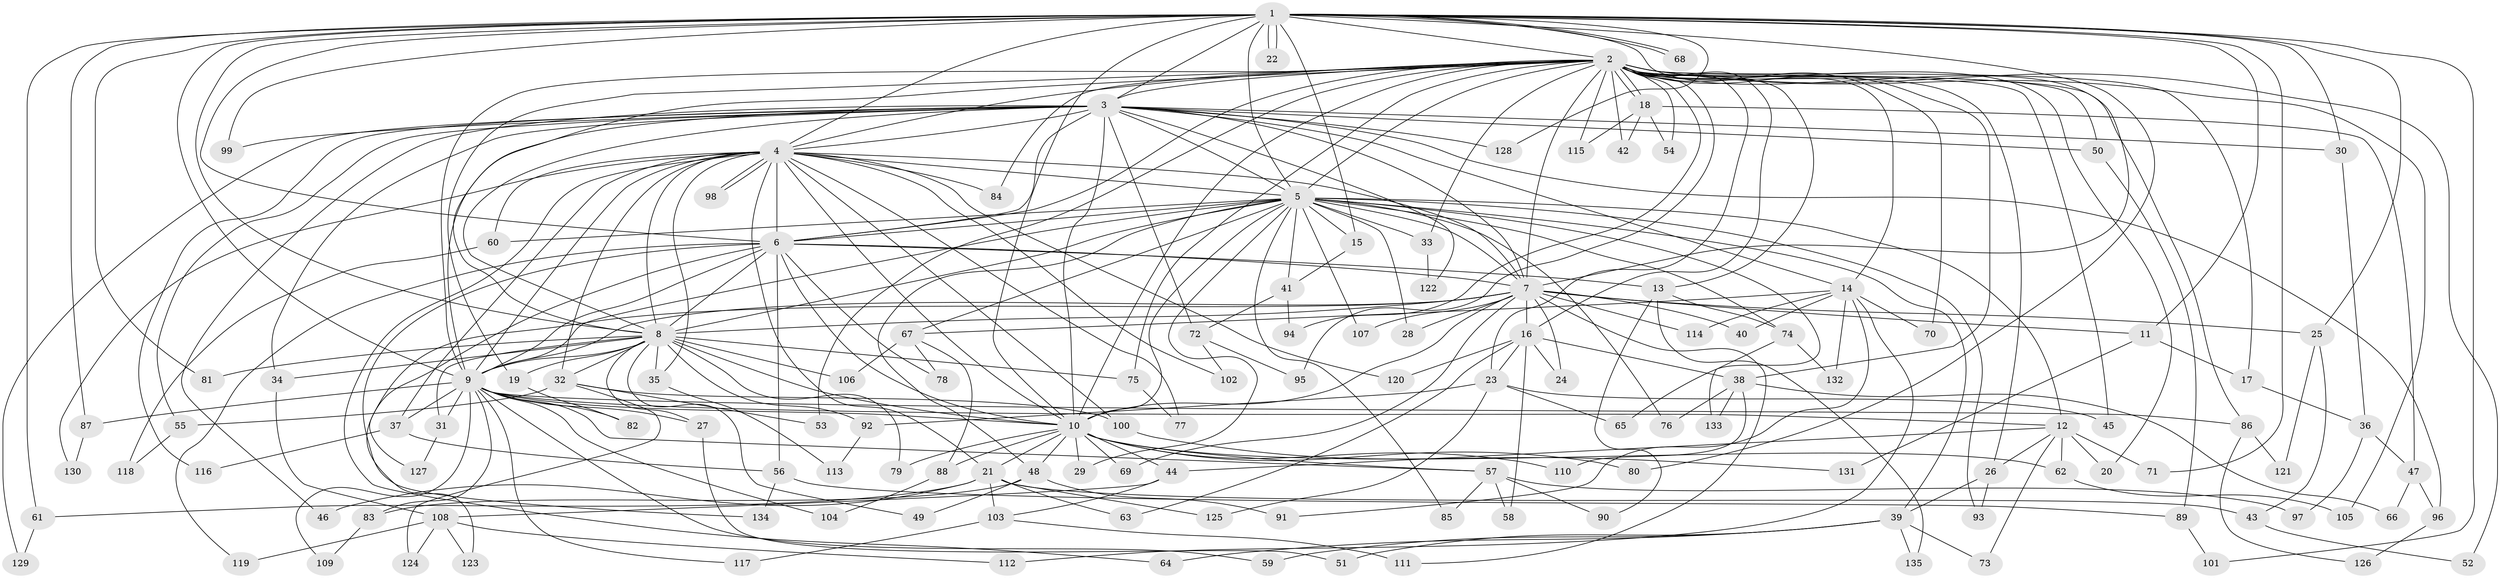 // Generated by graph-tools (version 1.1) at 2025/11/02/27/25 16:11:04]
// undirected, 135 vertices, 295 edges
graph export_dot {
graph [start="1"]
  node [color=gray90,style=filled];
  1;
  2;
  3;
  4;
  5;
  6;
  7;
  8;
  9;
  10;
  11;
  12;
  13;
  14;
  15;
  16;
  17;
  18;
  19;
  20;
  21;
  22;
  23;
  24;
  25;
  26;
  27;
  28;
  29;
  30;
  31;
  32;
  33;
  34;
  35;
  36;
  37;
  38;
  39;
  40;
  41;
  42;
  43;
  44;
  45;
  46;
  47;
  48;
  49;
  50;
  51;
  52;
  53;
  54;
  55;
  56;
  57;
  58;
  59;
  60;
  61;
  62;
  63;
  64;
  65;
  66;
  67;
  68;
  69;
  70;
  71;
  72;
  73;
  74;
  75;
  76;
  77;
  78;
  79;
  80;
  81;
  82;
  83;
  84;
  85;
  86;
  87;
  88;
  89;
  90;
  91;
  92;
  93;
  94;
  95;
  96;
  97;
  98;
  99;
  100;
  101;
  102;
  103;
  104;
  105;
  106;
  107;
  108;
  109;
  110;
  111;
  112;
  113;
  114;
  115;
  116;
  117;
  118;
  119;
  120;
  121;
  122;
  123;
  124;
  125;
  126;
  127;
  128;
  129;
  130;
  131;
  132;
  133;
  134;
  135;
  1 -- 2;
  1 -- 3;
  1 -- 4;
  1 -- 5;
  1 -- 6;
  1 -- 7;
  1 -- 8;
  1 -- 9;
  1 -- 10;
  1 -- 11;
  1 -- 15;
  1 -- 22;
  1 -- 22;
  1 -- 25;
  1 -- 30;
  1 -- 61;
  1 -- 68;
  1 -- 68;
  1 -- 71;
  1 -- 80;
  1 -- 81;
  1 -- 87;
  1 -- 99;
  1 -- 101;
  1 -- 128;
  2 -- 3;
  2 -- 4;
  2 -- 5;
  2 -- 6;
  2 -- 7;
  2 -- 8;
  2 -- 9;
  2 -- 10;
  2 -- 13;
  2 -- 14;
  2 -- 16;
  2 -- 17;
  2 -- 18;
  2 -- 18;
  2 -- 19;
  2 -- 20;
  2 -- 23;
  2 -- 26;
  2 -- 33;
  2 -- 38;
  2 -- 42;
  2 -- 45;
  2 -- 50;
  2 -- 52;
  2 -- 53;
  2 -- 54;
  2 -- 70;
  2 -- 75;
  2 -- 84;
  2 -- 86;
  2 -- 94;
  2 -- 95;
  2 -- 105;
  2 -- 115;
  3 -- 4;
  3 -- 5;
  3 -- 6;
  3 -- 7;
  3 -- 8;
  3 -- 9;
  3 -- 10;
  3 -- 14;
  3 -- 30;
  3 -- 34;
  3 -- 46;
  3 -- 50;
  3 -- 55;
  3 -- 72;
  3 -- 96;
  3 -- 99;
  3 -- 116;
  3 -- 122;
  3 -- 128;
  3 -- 129;
  4 -- 5;
  4 -- 6;
  4 -- 7;
  4 -- 8;
  4 -- 9;
  4 -- 10;
  4 -- 21;
  4 -- 32;
  4 -- 35;
  4 -- 37;
  4 -- 60;
  4 -- 64;
  4 -- 77;
  4 -- 84;
  4 -- 98;
  4 -- 98;
  4 -- 100;
  4 -- 102;
  4 -- 120;
  4 -- 130;
  5 -- 6;
  5 -- 7;
  5 -- 8;
  5 -- 9;
  5 -- 10;
  5 -- 12;
  5 -- 15;
  5 -- 28;
  5 -- 29;
  5 -- 33;
  5 -- 39;
  5 -- 41;
  5 -- 48;
  5 -- 60;
  5 -- 65;
  5 -- 67;
  5 -- 74;
  5 -- 76;
  5 -- 85;
  5 -- 93;
  5 -- 107;
  6 -- 7;
  6 -- 8;
  6 -- 9;
  6 -- 10;
  6 -- 13;
  6 -- 56;
  6 -- 78;
  6 -- 119;
  6 -- 127;
  6 -- 134;
  7 -- 8;
  7 -- 9;
  7 -- 10;
  7 -- 11;
  7 -- 16;
  7 -- 24;
  7 -- 25;
  7 -- 28;
  7 -- 40;
  7 -- 69;
  7 -- 107;
  7 -- 111;
  7 -- 114;
  7 -- 123;
  8 -- 9;
  8 -- 10;
  8 -- 19;
  8 -- 27;
  8 -- 31;
  8 -- 32;
  8 -- 34;
  8 -- 35;
  8 -- 49;
  8 -- 75;
  8 -- 79;
  8 -- 81;
  8 -- 92;
  8 -- 106;
  9 -- 10;
  9 -- 12;
  9 -- 27;
  9 -- 31;
  9 -- 37;
  9 -- 57;
  9 -- 59;
  9 -- 82;
  9 -- 83;
  9 -- 86;
  9 -- 87;
  9 -- 104;
  9 -- 109;
  9 -- 117;
  10 -- 21;
  10 -- 29;
  10 -- 44;
  10 -- 48;
  10 -- 57;
  10 -- 62;
  10 -- 69;
  10 -- 79;
  10 -- 80;
  10 -- 88;
  10 -- 110;
  11 -- 17;
  11 -- 131;
  12 -- 20;
  12 -- 26;
  12 -- 44;
  12 -- 62;
  12 -- 71;
  12 -- 73;
  13 -- 74;
  13 -- 90;
  13 -- 135;
  14 -- 40;
  14 -- 67;
  14 -- 70;
  14 -- 91;
  14 -- 112;
  14 -- 114;
  14 -- 132;
  15 -- 41;
  16 -- 23;
  16 -- 24;
  16 -- 38;
  16 -- 58;
  16 -- 63;
  16 -- 120;
  17 -- 36;
  18 -- 42;
  18 -- 47;
  18 -- 54;
  18 -- 115;
  19 -- 82;
  21 -- 43;
  21 -- 46;
  21 -- 61;
  21 -- 63;
  21 -- 103;
  21 -- 125;
  23 -- 45;
  23 -- 65;
  23 -- 92;
  23 -- 125;
  25 -- 43;
  25 -- 121;
  26 -- 39;
  26 -- 93;
  27 -- 51;
  30 -- 36;
  31 -- 127;
  32 -- 53;
  32 -- 55;
  32 -- 100;
  32 -- 124;
  33 -- 122;
  34 -- 108;
  35 -- 113;
  36 -- 47;
  36 -- 97;
  37 -- 56;
  37 -- 116;
  38 -- 66;
  38 -- 76;
  38 -- 110;
  38 -- 133;
  39 -- 51;
  39 -- 59;
  39 -- 64;
  39 -- 73;
  39 -- 135;
  41 -- 72;
  41 -- 94;
  43 -- 52;
  44 -- 103;
  44 -- 108;
  47 -- 66;
  47 -- 96;
  48 -- 49;
  48 -- 83;
  48 -- 91;
  50 -- 89;
  55 -- 118;
  56 -- 89;
  56 -- 134;
  57 -- 58;
  57 -- 85;
  57 -- 90;
  57 -- 97;
  60 -- 118;
  61 -- 129;
  62 -- 105;
  67 -- 78;
  67 -- 88;
  67 -- 106;
  72 -- 95;
  72 -- 102;
  74 -- 132;
  74 -- 133;
  75 -- 77;
  83 -- 109;
  86 -- 121;
  86 -- 126;
  87 -- 130;
  88 -- 104;
  89 -- 101;
  92 -- 113;
  96 -- 126;
  100 -- 131;
  103 -- 111;
  103 -- 117;
  108 -- 112;
  108 -- 119;
  108 -- 123;
  108 -- 124;
}
